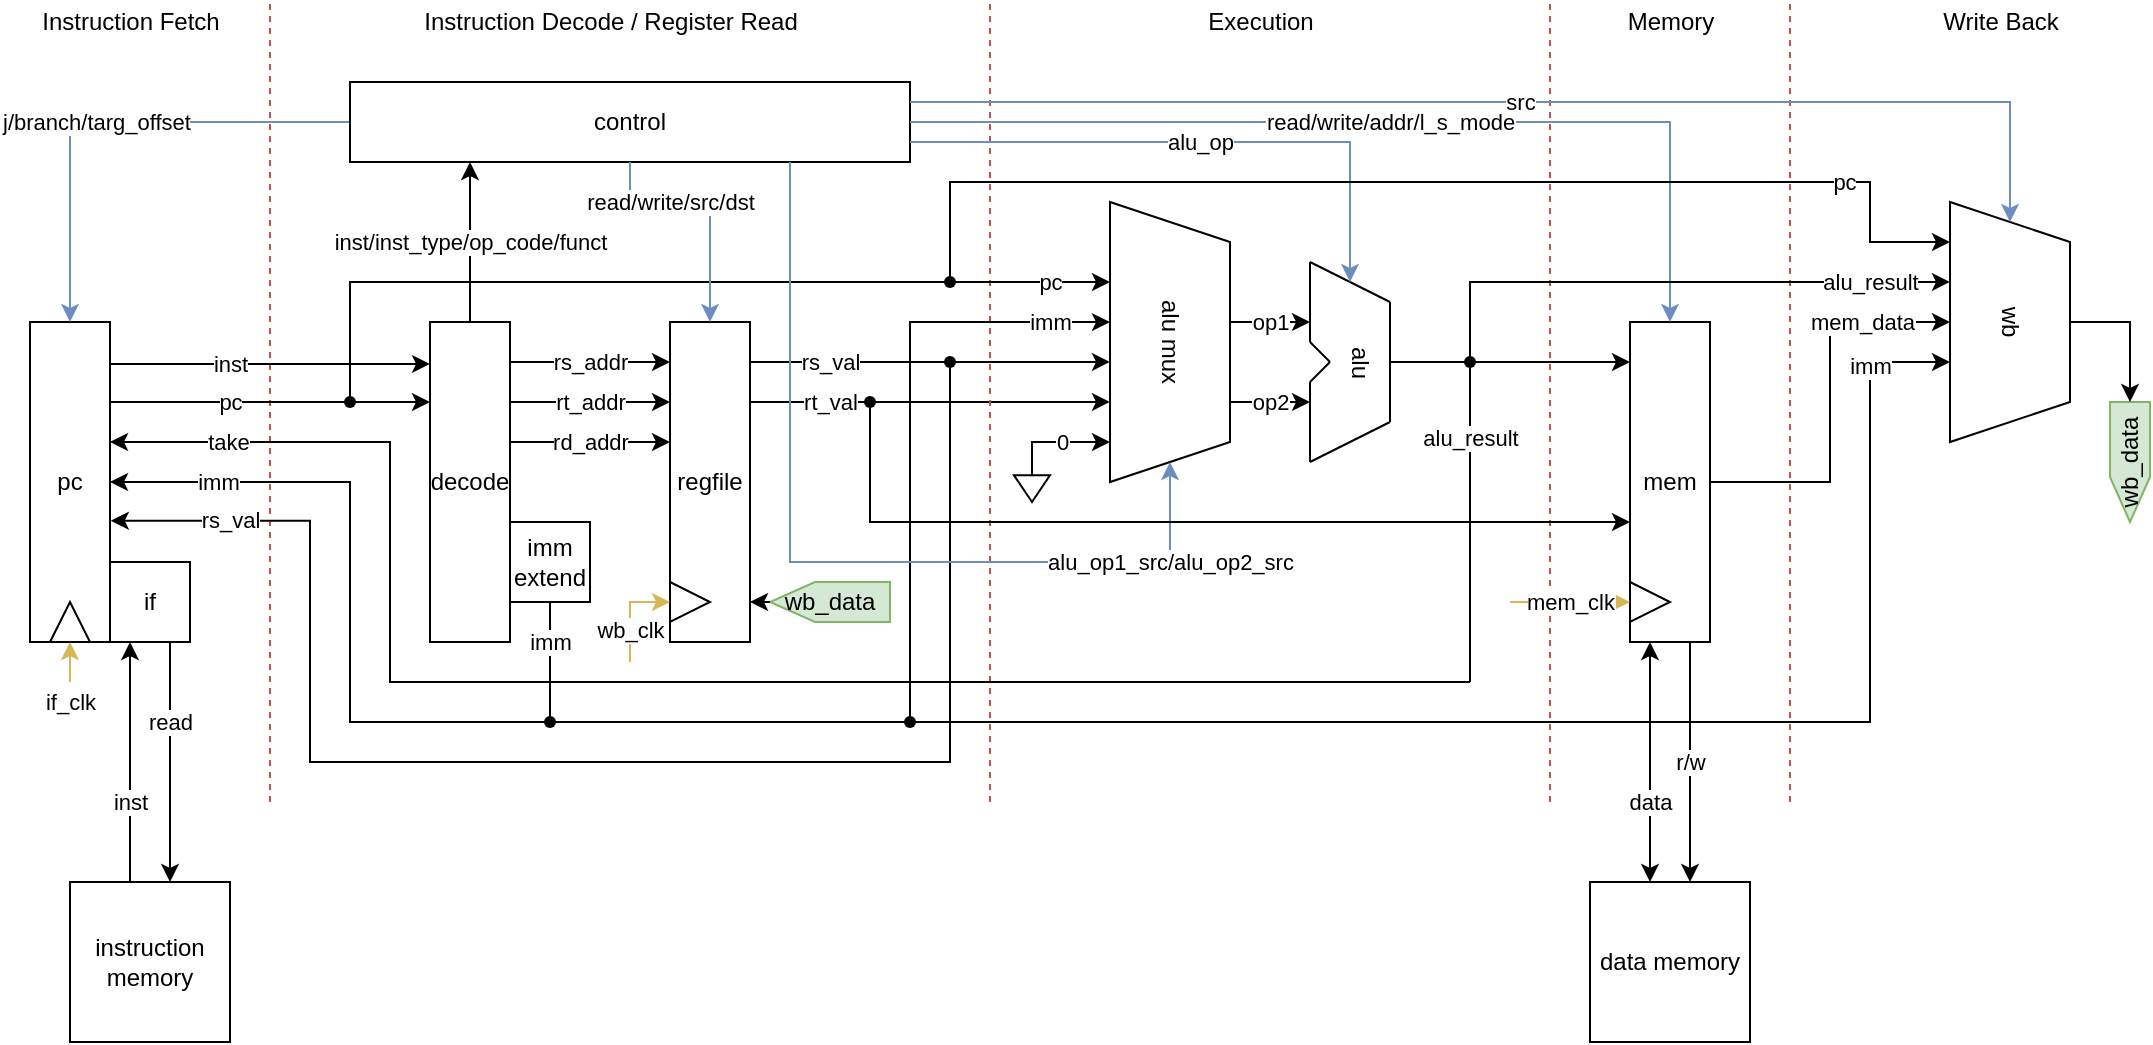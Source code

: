 <mxfile version="16.0.2" type="device"><diagram id="kXGXtVitnuVFbZN-tH9j" name="Page-1"><mxGraphModel dx="1261" dy="783" grid="1" gridSize="10" guides="1" tooltips="1" connect="1" arrows="1" fold="1" page="1" pageScale="1" pageWidth="1169" pageHeight="827" math="0" shadow="0"><root><mxCell id="0"/><mxCell id="1" parent="0"/><mxCell id="jANy_Va856jDarxAY1Pt-2" value="pc" style="rounded=0;whiteSpace=wrap;html=1;" parent="1" vertex="1"><mxGeometry x="40" y="200" width="40" height="160" as="geometry"/></mxCell><mxCell id="jANy_Va856jDarxAY1Pt-3" value="" style="endArrow=none;dashed=1;html=1;rounded=0;fillColor=#f8cecc;strokeColor=#b85450;" parent="1" edge="1"><mxGeometry width="50" height="50" relative="1" as="geometry"><mxPoint x="160" y="440" as="sourcePoint"/><mxPoint x="160" y="40" as="targetPoint"/></mxGeometry></mxCell><mxCell id="jANy_Va856jDarxAY1Pt-5" value="Instruction Fetch" style="text;html=1;align=center;verticalAlign=middle;resizable=0;points=[];autosize=1;strokeColor=none;fillColor=none;" parent="1" vertex="1"><mxGeometry x="40" y="40" width="100" height="20" as="geometry"/></mxCell><mxCell id="jANy_Va856jDarxAY1Pt-6" value="instruction memory" style="whiteSpace=wrap;html=1;aspect=fixed;" parent="1" vertex="1"><mxGeometry x="60" y="480" width="80" height="80" as="geometry"/></mxCell><mxCell id="jANy_Va856jDarxAY1Pt-7" value="if" style="whiteSpace=wrap;html=1;" parent="1" vertex="1"><mxGeometry x="80" y="320" width="40" height="40" as="geometry"/></mxCell><mxCell id="jANy_Va856jDarxAY1Pt-12" value="pc" style="endArrow=classic;html=1;rounded=0;exitX=1;exitY=0.25;exitDx=0;exitDy=0;entryX=0;entryY=0.25;entryDx=0;entryDy=0;" parent="1" source="jANy_Va856jDarxAY1Pt-2" target="jANy_Va856jDarxAY1Pt-22" edge="1"><mxGeometry x="-0.25" width="50" height="50" relative="1" as="geometry"><mxPoint x="80" y="279.6" as="sourcePoint"/><mxPoint x="280" y="240" as="targetPoint"/><mxPoint as="offset"/></mxGeometry></mxCell><mxCell id="jANy_Va856jDarxAY1Pt-14" value="inst" style="endArrow=classic;html=1;rounded=0;entryX=0;entryY=0.131;entryDx=0;entryDy=0;entryPerimeter=0;" parent="1" target="jANy_Va856jDarxAY1Pt-22" edge="1"><mxGeometry x="-0.25" width="50" height="50" relative="1" as="geometry"><mxPoint x="80" y="221" as="sourcePoint"/><mxPoint x="240" y="221" as="targetPoint"/><mxPoint as="offset"/></mxGeometry></mxCell><mxCell id="jANy_Va856jDarxAY1Pt-19" value="j/branch/targ_offset" style="edgeStyle=segmentEdgeStyle;endArrow=classic;html=1;rounded=0;exitX=0;exitY=0.5;exitDx=0;exitDy=0;entryX=0.5;entryY=0;entryDx=0;entryDy=0;fillColor=#dae8fc;strokeColor=#6c8ebf;" parent="1" source="jANy_Va856jDarxAY1Pt-23" target="jANy_Va856jDarxAY1Pt-2" edge="1"><mxGeometry x="0.072" width="50" height="50" relative="1" as="geometry"><mxPoint x="120" y="100" as="sourcePoint"/><mxPoint x="80" y="220" as="targetPoint"/><Array as="points"><mxPoint x="60" y="100"/></Array><mxPoint x="1" as="offset"/></mxGeometry></mxCell><mxCell id="jANy_Va856jDarxAY1Pt-20" value="read" style="endArrow=classic;html=1;rounded=0;entryX=0.625;entryY=0;entryDx=0;entryDy=0;exitX=0.75;exitY=1;exitDx=0;exitDy=0;entryPerimeter=0;" parent="1" source="jANy_Va856jDarxAY1Pt-7" target="jANy_Va856jDarxAY1Pt-6" edge="1"><mxGeometry x="-0.333" width="50" height="50" relative="1" as="geometry"><mxPoint x="130" y="360" as="sourcePoint"/><mxPoint x="200" y="390" as="targetPoint"/><mxPoint as="offset"/></mxGeometry></mxCell><mxCell id="jANy_Va856jDarxAY1Pt-21" value="inst" style="endArrow=classic;html=1;rounded=0;exitX=0.375;exitY=0;exitDx=0;exitDy=0;exitPerimeter=0;" parent="1" source="jANy_Va856jDarxAY1Pt-6" edge="1"><mxGeometry x="-0.333" width="50" height="50" relative="1" as="geometry"><mxPoint x="90" y="470" as="sourcePoint"/><mxPoint x="90" y="360" as="targetPoint"/><mxPoint as="offset"/></mxGeometry></mxCell><mxCell id="jANy_Va856jDarxAY1Pt-22" value="decode" style="rounded=0;whiteSpace=wrap;html=1;" parent="1" vertex="1"><mxGeometry x="240" y="200" width="40" height="160" as="geometry"/></mxCell><mxCell id="jANy_Va856jDarxAY1Pt-23" value="control" style="rounded=0;whiteSpace=wrap;html=1;" parent="1" vertex="1"><mxGeometry x="200" y="80" width="280" height="40" as="geometry"/></mxCell><mxCell id="jANy_Va856jDarxAY1Pt-26" value="inst/inst_type/op_code/funct" style="endArrow=classic;html=1;rounded=0;exitX=0.5;exitY=0;exitDx=0;exitDy=0;" parent="1" source="jANy_Va856jDarxAY1Pt-22" edge="1"><mxGeometry width="50" height="50" relative="1" as="geometry"><mxPoint x="300" y="200" as="sourcePoint"/><mxPoint x="260" y="120" as="targetPoint"/><mxPoint as="offset"/></mxGeometry></mxCell><mxCell id="jANy_Va856jDarxAY1Pt-28" value="Instruction Decode / Register Read" style="text;html=1;align=center;verticalAlign=middle;resizable=0;points=[];autosize=1;strokeColor=none;fillColor=none;" parent="1" vertex="1"><mxGeometry x="230" y="40" width="200" height="20" as="geometry"/></mxCell><mxCell id="jANy_Va856jDarxAY1Pt-29" value="regfile" style="whiteSpace=wrap;html=1;" parent="1" vertex="1"><mxGeometry x="360" y="200" width="40" height="160" as="geometry"/></mxCell><mxCell id="jANy_Va856jDarxAY1Pt-30" value="rt_addr" style="endArrow=classic;html=1;rounded=0;exitX=1;exitY=0.25;exitDx=0;exitDy=0;entryX=0;entryY=0.25;entryDx=0;entryDy=0;" parent="1" source="jANy_Va856jDarxAY1Pt-22" target="jANy_Va856jDarxAY1Pt-29" edge="1"><mxGeometry width="50" height="50" relative="1" as="geometry"><mxPoint x="240" y="340" as="sourcePoint"/><mxPoint x="290" y="290" as="targetPoint"/></mxGeometry></mxCell><mxCell id="jANy_Va856jDarxAY1Pt-31" value="rs_addr" style="endArrow=classic;html=1;rounded=0;" parent="1" edge="1"><mxGeometry width="50" height="50" relative="1" as="geometry"><mxPoint x="280" y="220" as="sourcePoint"/><mxPoint x="360" y="220" as="targetPoint"/></mxGeometry></mxCell><mxCell id="jANy_Va856jDarxAY1Pt-32" value="imm extend" style="whiteSpace=wrap;html=1;aspect=fixed;" parent="1" vertex="1"><mxGeometry x="280" y="300" width="40" height="40" as="geometry"/></mxCell><mxCell id="jANy_Va856jDarxAY1Pt-36" value="imm" style="edgeStyle=elbowEdgeStyle;elbow=horizontal;endArrow=classic;html=1;rounded=0;entryX=1;entryY=0.5;entryDx=0;entryDy=0;" parent="1" target="jANy_Va856jDarxAY1Pt-2" edge="1"><mxGeometry x="0.684" width="50" height="50" relative="1" as="geometry"><mxPoint x="300" y="400" as="sourcePoint"/><mxPoint x="280" y="340" as="targetPoint"/><Array as="points"><mxPoint x="200" y="350"/></Array><mxPoint as="offset"/></mxGeometry></mxCell><mxCell id="jANy_Va856jDarxAY1Pt-37" value="imm" style="endArrow=none;html=1;rounded=0;entryX=0.5;entryY=1;entryDx=0;entryDy=0;" parent="1" target="jANy_Va856jDarxAY1Pt-32" edge="1"><mxGeometry x="0.333" width="50" height="50" relative="1" as="geometry"><mxPoint x="300" y="400" as="sourcePoint"/><mxPoint x="240" y="340" as="targetPoint"/><mxPoint as="offset"/></mxGeometry></mxCell><mxCell id="jANy_Va856jDarxAY1Pt-41" value="rs_val" style="edgeStyle=elbowEdgeStyle;elbow=horizontal;endArrow=classic;html=1;rounded=0;entryX=0.571;entryY=1;entryDx=0;entryDy=0;entryPerimeter=0;" parent="1" target="Ykakdfic_UmWaNhS7Apf-10" edge="1"><mxGeometry x="-0.556" width="50" height="50" relative="1" as="geometry"><mxPoint x="400" y="220" as="sourcePoint"/><mxPoint x="560" y="220" as="targetPoint"/><mxPoint as="offset"/><Array as="points"><mxPoint x="550" y="220"/></Array></mxGeometry></mxCell><mxCell id="jANy_Va856jDarxAY1Pt-42" value="rt_val" style="edgeStyle=elbowEdgeStyle;elbow=horizontal;endArrow=classic;html=1;rounded=0;entryX=0.714;entryY=1;entryDx=0;entryDy=0;entryPerimeter=0;" parent="1" target="Ykakdfic_UmWaNhS7Apf-10" edge="1"><mxGeometry x="-0.556" width="50" height="50" relative="1" as="geometry"><mxPoint x="400" y="240" as="sourcePoint"/><mxPoint x="550" y="220" as="targetPoint"/><mxPoint as="offset"/><Array as="points"><mxPoint x="560" y="240"/><mxPoint x="540" y="240"/></Array></mxGeometry></mxCell><mxCell id="Ykakdfic_UmWaNhS7Apf-1" value="" style="endArrow=none;dashed=1;html=1;rounded=0;fillColor=#f8cecc;strokeColor=#b85450;" parent="1" edge="1"><mxGeometry width="50" height="50" relative="1" as="geometry"><mxPoint x="520" y="440" as="sourcePoint"/><mxPoint x="520" y="40" as="targetPoint"/></mxGeometry></mxCell><mxCell id="Ykakdfic_UmWaNhS7Apf-2" value="Execution" style="text;html=1;align=center;verticalAlign=middle;resizable=0;points=[];autosize=1;strokeColor=none;fillColor=none;" parent="1" vertex="1"><mxGeometry x="620" y="40" width="70" height="20" as="geometry"/></mxCell><mxCell id="Ykakdfic_UmWaNhS7Apf-3" value="pc" style="edgeStyle=elbowEdgeStyle;elbow=vertical;endArrow=classic;html=1;rounded=0;" parent="1" edge="1"><mxGeometry x="0.864" width="50" height="50" relative="1" as="geometry"><mxPoint x="200" y="240" as="sourcePoint"/><mxPoint x="580" y="180" as="targetPoint"/><Array as="points"><mxPoint x="230" y="180"/></Array><mxPoint as="offset"/></mxGeometry></mxCell><mxCell id="Ykakdfic_UmWaNhS7Apf-5" value="rs_val" style="edgeStyle=segmentEdgeStyle;endArrow=classic;html=1;rounded=0;entryX=1.01;entryY=0.621;entryDx=0;entryDy=0;entryPerimeter=0;" parent="1" target="jANy_Va856jDarxAY1Pt-2" edge="1"><mxGeometry x="0.839" width="50" height="50" relative="1" as="geometry"><mxPoint x="500" y="220" as="sourcePoint"/><mxPoint x="220" y="400" as="targetPoint"/><Array as="points"><mxPoint x="500" y="420"/><mxPoint x="180" y="420"/><mxPoint x="180" y="299"/></Array><mxPoint as="offset"/></mxGeometry></mxCell><mxCell id="Ykakdfic_UmWaNhS7Apf-10" value="alu mux" style="shape=trapezoid;perimeter=trapezoidPerimeter;whiteSpace=wrap;html=1;fixedSize=1;rotation=90;" parent="1" vertex="1"><mxGeometry x="540" y="180" width="140" height="60" as="geometry"/></mxCell><mxCell id="Ykakdfic_UmWaNhS7Apf-12" value="imm" style="edgeStyle=elbowEdgeStyle;elbow=horizontal;endArrow=classic;html=1;rounded=0;entryX=0.429;entryY=1;entryDx=0;entryDy=0;entryPerimeter=0;" parent="1" target="Ykakdfic_UmWaNhS7Apf-10" edge="1"><mxGeometry x="0.875" width="50" height="50" relative="1" as="geometry"><mxPoint x="300" y="400" as="sourcePoint"/><mxPoint x="420" y="270" as="targetPoint"/><Array as="points"><mxPoint x="480" y="210"/><mxPoint x="480" y="300"/><mxPoint x="510" y="200"/><mxPoint x="500" y="340"/></Array><mxPoint as="offset"/></mxGeometry></mxCell><mxCell id="Ykakdfic_UmWaNhS7Apf-13" value="alu_op1_src/alu_op2_src" style="edgeStyle=segmentEdgeStyle;endArrow=classic;html=1;rounded=0;fillColor=#dae8fc;strokeColor=#6c8ebf;" parent="1" target="Ykakdfic_UmWaNhS7Apf-10" edge="1"><mxGeometry x="0.773" width="50" height="50" relative="1" as="geometry"><mxPoint x="420" y="120" as="sourcePoint"/><mxPoint x="610" y="140" as="targetPoint"/><Array as="points"><mxPoint x="420" y="320"/><mxPoint x="610" y="320"/></Array><mxPoint as="offset"/></mxGeometry></mxCell><mxCell id="Ykakdfic_UmWaNhS7Apf-15" value="" style="pointerEvents=1;verticalLabelPosition=bottom;shadow=0;dashed=0;align=center;html=1;verticalAlign=top;shape=mxgraph.electrical.signal_sources.signal_ground;" parent="1" vertex="1"><mxGeometry x="532" y="270" width="18" height="20" as="geometry"/></mxCell><mxCell id="Ykakdfic_UmWaNhS7Apf-17" value="0" style="edgeStyle=segmentEdgeStyle;endArrow=classic;html=1;rounded=0;exitX=0.5;exitY=0;exitDx=0;exitDy=0;exitPerimeter=0;" parent="1" source="Ykakdfic_UmWaNhS7Apf-15" edge="1"><mxGeometry width="50" height="50" relative="1" as="geometry"><mxPoint x="520" y="320" as="sourcePoint"/><mxPoint x="580" y="260" as="targetPoint"/><Array as="points"><mxPoint x="541" y="260"/></Array></mxGeometry></mxCell><mxCell id="Ykakdfic_UmWaNhS7Apf-23" value="" style="endArrow=none;html=1;rounded=0;" parent="1" edge="1"><mxGeometry width="50" height="50" relative="1" as="geometry"><mxPoint x="680" y="210" as="sourcePoint"/><mxPoint x="690" y="220" as="targetPoint"/></mxGeometry></mxCell><mxCell id="Ykakdfic_UmWaNhS7Apf-24" value="" style="endArrow=none;html=1;rounded=0;" parent="1" edge="1"><mxGeometry width="50" height="50" relative="1" as="geometry"><mxPoint x="680" y="230" as="sourcePoint"/><mxPoint x="690" y="220" as="targetPoint"/></mxGeometry></mxCell><mxCell id="Ykakdfic_UmWaNhS7Apf-25" value="" style="endArrow=none;html=1;rounded=0;" parent="1" edge="1"><mxGeometry width="50" height="50" relative="1" as="geometry"><mxPoint x="680" y="210" as="sourcePoint"/><mxPoint x="680" y="170" as="targetPoint"/></mxGeometry></mxCell><mxCell id="Ykakdfic_UmWaNhS7Apf-26" value="" style="endArrow=none;html=1;rounded=0;" parent="1" edge="1"><mxGeometry width="50" height="50" relative="1" as="geometry"><mxPoint x="680" y="230" as="sourcePoint"/><mxPoint x="680" y="270" as="targetPoint"/></mxGeometry></mxCell><mxCell id="Ykakdfic_UmWaNhS7Apf-27" value="" style="endArrow=none;html=1;rounded=0;" parent="1" edge="1"><mxGeometry width="50" height="50" relative="1" as="geometry"><mxPoint x="680" y="270" as="sourcePoint"/><mxPoint x="720" y="250" as="targetPoint"/></mxGeometry></mxCell><mxCell id="Ykakdfic_UmWaNhS7Apf-28" value="" style="endArrow=none;html=1;rounded=0;" parent="1" edge="1"><mxGeometry width="50" height="50" relative="1" as="geometry"><mxPoint x="680" y="170" as="sourcePoint"/><mxPoint x="720" y="190" as="targetPoint"/></mxGeometry></mxCell><mxCell id="Ykakdfic_UmWaNhS7Apf-29" value="" style="endArrow=none;html=1;rounded=0;" parent="1" edge="1"><mxGeometry width="50" height="50" relative="1" as="geometry"><mxPoint x="720" y="250" as="sourcePoint"/><mxPoint x="720" y="190" as="targetPoint"/></mxGeometry></mxCell><mxCell id="Ykakdfic_UmWaNhS7Apf-30" value="alu" style="text;html=1;align=center;verticalAlign=middle;resizable=0;points=[];autosize=1;strokeColor=none;fillColor=none;rotation=90;" parent="1" vertex="1"><mxGeometry x="690" y="210" width="30" height="20" as="geometry"/></mxCell><mxCell id="Ykakdfic_UmWaNhS7Apf-31" value="op1" style="endArrow=classic;html=1;rounded=0;" parent="1" edge="1"><mxGeometry width="50" height="50" relative="1" as="geometry"><mxPoint x="640" y="200" as="sourcePoint"/><mxPoint x="680" y="200" as="targetPoint"/><mxPoint as="offset"/></mxGeometry></mxCell><mxCell id="Ykakdfic_UmWaNhS7Apf-32" value="op2" style="endArrow=classic;html=1;rounded=0;" parent="1" edge="1"><mxGeometry width="50" height="50" relative="1" as="geometry"><mxPoint x="640" y="240" as="sourcePoint"/><mxPoint x="680" y="240" as="targetPoint"/></mxGeometry></mxCell><mxCell id="Ykakdfic_UmWaNhS7Apf-34" value="alu_op" style="edgeStyle=segmentEdgeStyle;endArrow=classic;html=1;rounded=0;exitX=1;exitY=0.75;exitDx=0;exitDy=0;fillColor=#dae8fc;strokeColor=#6c8ebf;" parent="1" source="jANy_Va856jDarxAY1Pt-23" edge="1"><mxGeometry width="50" height="50" relative="1" as="geometry"><mxPoint x="470" y="200" as="sourcePoint"/><mxPoint x="700" y="180" as="targetPoint"/></mxGeometry></mxCell><mxCell id="Ykakdfic_UmWaNhS7Apf-37" value="alu_result" style="endArrow=none;html=1;rounded=0;" parent="1" edge="1"><mxGeometry x="-0.222" width="50" height="50" relative="1" as="geometry"><mxPoint x="720" y="220" as="sourcePoint"/><mxPoint x="760" y="380" as="targetPoint"/><Array as="points"><mxPoint x="760" y="220"/></Array><mxPoint as="offset"/></mxGeometry></mxCell><mxCell id="Ykakdfic_UmWaNhS7Apf-38" value="take" style="edgeStyle=elbowEdgeStyle;elbow=horizontal;endArrow=classic;html=1;rounded=0;entryX=1;entryY=0.375;entryDx=0;entryDy=0;entryPerimeter=0;" parent="1" target="jANy_Va856jDarxAY1Pt-2" edge="1"><mxGeometry x="0.854" width="50" height="50" relative="1" as="geometry"><mxPoint x="760" y="380" as="sourcePoint"/><mxPoint x="130" y="260" as="targetPoint"/><Array as="points"><mxPoint x="220" y="320"/></Array><mxPoint as="offset"/></mxGeometry></mxCell><mxCell id="Ykakdfic_UmWaNhS7Apf-40" value="read/write/src/dst" style="edgeStyle=elbowEdgeStyle;elbow=vertical;endArrow=classic;html=1;rounded=0;exitX=0.5;exitY=1;exitDx=0;exitDy=0;entryX=0.5;entryY=0;entryDx=0;entryDy=0;fillColor=#dae8fc;strokeColor=#6c8ebf;" parent="1" source="jANy_Va856jDarxAY1Pt-23" target="jANy_Va856jDarxAY1Pt-29" edge="1"><mxGeometry x="-0.333" width="50" height="50" relative="1" as="geometry"><mxPoint x="330" y="190" as="sourcePoint"/><mxPoint x="380" y="140" as="targetPoint"/><Array as="points"><mxPoint x="340" y="140"/><mxPoint x="340" y="140"/><mxPoint x="350" y="140"/></Array><mxPoint as="offset"/></mxGeometry></mxCell><mxCell id="Ykakdfic_UmWaNhS7Apf-42" value="" style="endArrow=none;dashed=1;html=1;rounded=0;fillColor=#f8cecc;strokeColor=#b85450;" parent="1" edge="1"><mxGeometry width="50" height="50" relative="1" as="geometry"><mxPoint x="800" y="440" as="sourcePoint"/><mxPoint x="800" y="40" as="targetPoint"/></mxGeometry></mxCell><mxCell id="Ykakdfic_UmWaNhS7Apf-43" value="mem" style="whiteSpace=wrap;html=1;" parent="1" vertex="1"><mxGeometry x="840" y="200" width="40" height="160" as="geometry"/></mxCell><mxCell id="Ykakdfic_UmWaNhS7Apf-44" value="read/write/addr/l_s_mode" style="edgeStyle=segmentEdgeStyle;endArrow=classic;html=1;rounded=0;exitX=1;exitY=0.5;exitDx=0;exitDy=0;fillColor=#dae8fc;strokeColor=#6c8ebf;" parent="1" source="jANy_Va856jDarxAY1Pt-23" edge="1"><mxGeometry width="50" height="50" relative="1" as="geometry"><mxPoint x="590" y="90" as="sourcePoint"/><mxPoint x="860" y="200" as="targetPoint"/><Array as="points"><mxPoint x="860" y="100"/><mxPoint x="860" y="200"/></Array></mxGeometry></mxCell><mxCell id="Ykakdfic_UmWaNhS7Apf-45" value="" style="edgeStyle=segmentEdgeStyle;endArrow=classic;html=1;rounded=0;entryX=0;entryY=0.625;entryDx=0;entryDy=0;entryPerimeter=0;" parent="1" target="Ykakdfic_UmWaNhS7Apf-43" edge="1"><mxGeometry width="50" height="50" relative="1" as="geometry"><mxPoint x="460" y="240" as="sourcePoint"/><mxPoint x="830" y="300" as="targetPoint"/><Array as="points"><mxPoint x="460" y="300"/></Array></mxGeometry></mxCell><mxCell id="Ykakdfic_UmWaNhS7Apf-46" value="" style="endArrow=classic;html=1;rounded=0;entryX=0;entryY=0.125;entryDx=0;entryDy=0;entryPerimeter=0;" parent="1" target="Ykakdfic_UmWaNhS7Apf-43" edge="1"><mxGeometry width="50" height="50" relative="1" as="geometry"><mxPoint x="740" y="220" as="sourcePoint"/><mxPoint x="750" y="220" as="targetPoint"/></mxGeometry></mxCell><mxCell id="Ykakdfic_UmWaNhS7Apf-49" value="data memory" style="whiteSpace=wrap;html=1;aspect=fixed;" parent="1" vertex="1"><mxGeometry x="820" y="480" width="80" height="80" as="geometry"/></mxCell><mxCell id="Ykakdfic_UmWaNhS7Apf-50" value="r/w" style="endArrow=classic;html=1;rounded=0;exitX=0.75;exitY=1;exitDx=0;exitDy=0;entryX=0.625;entryY=0;entryDx=0;entryDy=0;entryPerimeter=0;" parent="1" source="Ykakdfic_UmWaNhS7Apf-43" target="Ykakdfic_UmWaNhS7Apf-49" edge="1"><mxGeometry width="50" height="50" relative="1" as="geometry"><mxPoint x="890" y="360" as="sourcePoint"/><mxPoint x="870" y="470" as="targetPoint"/><mxPoint as="offset"/></mxGeometry></mxCell><mxCell id="Ykakdfic_UmWaNhS7Apf-52" value="data" style="endArrow=classic;startArrow=classic;html=1;rounded=0;exitX=0.375;exitY=0;exitDx=0;exitDy=0;exitPerimeter=0;" parent="1" source="Ykakdfic_UmWaNhS7Apf-49" edge="1"><mxGeometry x="-0.333" width="50" height="50" relative="1" as="geometry"><mxPoint x="750" y="440" as="sourcePoint"/><mxPoint x="850" y="360" as="targetPoint"/><mxPoint as="offset"/></mxGeometry></mxCell><mxCell id="Ykakdfic_UmWaNhS7Apf-53" value="Memory" style="text;html=1;align=center;verticalAlign=middle;resizable=0;points=[];autosize=1;strokeColor=none;fillColor=none;" parent="1" vertex="1"><mxGeometry x="830" y="40" width="60" height="20" as="geometry"/></mxCell><mxCell id="Ykakdfic_UmWaNhS7Apf-54" value="" style="endArrow=none;dashed=1;html=1;rounded=0;fillColor=#f8cecc;strokeColor=#b85450;" parent="1" edge="1"><mxGeometry width="50" height="50" relative="1" as="geometry"><mxPoint x="920" y="440" as="sourcePoint"/><mxPoint x="920" y="40" as="targetPoint"/></mxGeometry></mxCell><mxCell id="Ykakdfic_UmWaNhS7Apf-55" value="rd_addr" style="endArrow=classic;html=1;rounded=0;exitX=1;exitY=0.25;exitDx=0;exitDy=0;entryX=0;entryY=0.25;entryDx=0;entryDy=0;" parent="1" edge="1"><mxGeometry width="50" height="50" relative="1" as="geometry"><mxPoint x="280" y="260" as="sourcePoint"/><mxPoint x="360" y="260" as="targetPoint"/></mxGeometry></mxCell><mxCell id="Ykakdfic_UmWaNhS7Apf-56" value="Write Back" style="text;html=1;align=center;verticalAlign=middle;resizable=0;points=[];autosize=1;strokeColor=none;fillColor=none;" parent="1" vertex="1"><mxGeometry x="990" y="40" width="70" height="20" as="geometry"/></mxCell><mxCell id="Ykakdfic_UmWaNhS7Apf-58" value="wb" style="shape=trapezoid;perimeter=trapezoidPerimeter;whiteSpace=wrap;html=1;fixedSize=1;rotation=90;" parent="1" vertex="1"><mxGeometry x="970" y="170" width="120" height="60" as="geometry"/></mxCell><mxCell id="Ykakdfic_UmWaNhS7Apf-64" value="pc" style="edgeStyle=segmentEdgeStyle;endArrow=classic;html=1;rounded=0;entryX=0.167;entryY=1;entryDx=0;entryDy=0;entryPerimeter=0;" parent="1" target="Ykakdfic_UmWaNhS7Apf-58" edge="1"><mxGeometry x="0.714" width="50" height="50" relative="1" as="geometry"><mxPoint x="500" y="180" as="sourcePoint"/><mxPoint x="960" y="170" as="targetPoint"/><Array as="points"><mxPoint x="500" y="130"/><mxPoint x="960" y="130"/><mxPoint x="960" y="160"/></Array><mxPoint as="offset"/></mxGeometry></mxCell><mxCell id="Ykakdfic_UmWaNhS7Apf-83" value="src" style="endArrow=classic;html=1;rounded=0;exitX=1;exitY=0.25;exitDx=0;exitDy=0;entryX=0;entryY=0.5;entryDx=0;entryDy=0;fillColor=#dae8fc;strokeColor=#6c8ebf;" parent="1" source="jANy_Va856jDarxAY1Pt-23" target="Ykakdfic_UmWaNhS7Apf-58" edge="1"><mxGeometry width="50" height="50" relative="1" as="geometry"><mxPoint x="730" y="250" as="sourcePoint"/><mxPoint x="1000" y="90" as="targetPoint"/><Array as="points"><mxPoint x="1030" y="90"/></Array></mxGeometry></mxCell><mxCell id="Ykakdfic_UmWaNhS7Apf-84" value="alu_result" style="endArrow=classic;html=1;rounded=0;entryX=0.333;entryY=1;entryDx=0;entryDy=0;entryPerimeter=0;" parent="1" target="Ykakdfic_UmWaNhS7Apf-58" edge="1"><mxGeometry x="0.714" width="50" height="50" relative="1" as="geometry"><mxPoint x="760" y="220" as="sourcePoint"/><mxPoint x="900" y="190" as="targetPoint"/><Array as="points"><mxPoint x="760" y="180"/><mxPoint x="930" y="180"/></Array><mxPoint as="offset"/></mxGeometry></mxCell><mxCell id="Ykakdfic_UmWaNhS7Apf-85" value="mem_data" style="endArrow=classic;html=1;rounded=0;exitX=1;exitY=0.5;exitDx=0;exitDy=0;entryX=0.5;entryY=1;entryDx=0;entryDy=0;" parent="1" source="Ykakdfic_UmWaNhS7Apf-43" target="Ykakdfic_UmWaNhS7Apf-58" edge="1"><mxGeometry x="0.556" width="50" height="50" relative="1" as="geometry"><mxPoint x="830" y="290" as="sourcePoint"/><mxPoint x="1000" y="220" as="targetPoint"/><Array as="points"><mxPoint x="940" y="280"/><mxPoint x="940" y="200"/></Array><mxPoint as="offset"/></mxGeometry></mxCell><mxCell id="Ykakdfic_UmWaNhS7Apf-86" value="imm" style="endArrow=classic;html=1;rounded=0;entryX=0.667;entryY=1;entryDx=0;entryDy=0;entryPerimeter=0;" parent="1" target="Ykakdfic_UmWaNhS7Apf-58" edge="1"><mxGeometry x="0.882" width="50" height="50" relative="1" as="geometry"><mxPoint x="480" y="400" as="sourcePoint"/><mxPoint x="980" y="260" as="targetPoint"/><Array as="points"><mxPoint x="960" y="400"/><mxPoint x="960" y="220"/></Array><mxPoint as="offset"/></mxGeometry></mxCell><mxCell id="Ykakdfic_UmWaNhS7Apf-87" value="wb_data" style="shape=offPageConnector;whiteSpace=wrap;html=1;rotation=0;horizontal=0;verticalAlign=middle;fillColor=#d5e8d4;strokeColor=#82b366;" parent="1" vertex="1"><mxGeometry x="1080" y="240" width="20" height="60" as="geometry"/></mxCell><mxCell id="Ykakdfic_UmWaNhS7Apf-88" value="" style="edgeStyle=segmentEdgeStyle;endArrow=classic;html=1;rounded=0;entryX=0.5;entryY=0;entryDx=0;entryDy=0;exitX=0.5;exitY=0;exitDx=0;exitDy=0;" parent="1" source="Ykakdfic_UmWaNhS7Apf-58" target="Ykakdfic_UmWaNhS7Apf-87" edge="1"><mxGeometry width="50" height="50" relative="1" as="geometry"><mxPoint x="1065" y="200" as="sourcePoint"/><mxPoint x="1115" y="150" as="targetPoint"/></mxGeometry></mxCell><mxCell id="Ykakdfic_UmWaNhS7Apf-89" value="wb_data" style="shape=offPageConnector;whiteSpace=wrap;html=1;rotation=90;fillColor=#d5e8d4;strokeColor=#82b366;horizontal=0;" parent="1" vertex="1"><mxGeometry x="430" y="310" width="20" height="60" as="geometry"/></mxCell><mxCell id="Ykakdfic_UmWaNhS7Apf-90" value="" style="endArrow=classic;html=1;rounded=0;exitX=0.5;exitY=1;exitDx=0;exitDy=0;entryX=1;entryY=0.875;entryDx=0;entryDy=0;entryPerimeter=0;" parent="1" source="Ykakdfic_UmWaNhS7Apf-89" target="jANy_Va856jDarxAY1Pt-29" edge="1"><mxGeometry width="50" height="50" relative="1" as="geometry"><mxPoint x="510" y="320" as="sourcePoint"/><mxPoint x="560" y="270" as="targetPoint"/></mxGeometry></mxCell><mxCell id="Ykakdfic_UmWaNhS7Apf-93" value="" style="shape=waypoint;sketch=0;fillStyle=solid;size=6;pointerEvents=1;points=[];fillColor=none;resizable=0;rotatable=0;perimeter=centerPerimeter;snapToPoint=1;connectable=0;allowArrows=0;recursiveResize=0;" parent="1" vertex="1"><mxGeometry x="460" y="380" width="40" height="40" as="geometry"/></mxCell><mxCell id="Ykakdfic_UmWaNhS7Apf-94" value="" style="shape=waypoint;sketch=0;fillStyle=solid;size=6;pointerEvents=1;points=[];fillColor=none;resizable=0;rotatable=0;perimeter=centerPerimeter;snapToPoint=1;connectable=0;allowArrows=0;recursiveResize=0;" parent="1" vertex="1"><mxGeometry x="280" y="380" width="40" height="40" as="geometry"/></mxCell><mxCell id="Ykakdfic_UmWaNhS7Apf-95" value="" style="shape=waypoint;sketch=0;fillStyle=solid;size=6;pointerEvents=1;points=[];fillColor=none;resizable=0;rotatable=0;perimeter=centerPerimeter;snapToPoint=1;connectable=0;allowArrows=0;recursiveResize=0;" parent="1" vertex="1"><mxGeometry x="180" y="220" width="40" height="40" as="geometry"/></mxCell><mxCell id="Ykakdfic_UmWaNhS7Apf-96" value="" style="shape=waypoint;sketch=0;fillStyle=solid;size=6;pointerEvents=1;points=[];fillColor=none;resizable=0;rotatable=0;perimeter=centerPerimeter;snapToPoint=1;connectable=0;allowArrows=0;recursiveResize=0;" parent="1" vertex="1"><mxGeometry x="480" y="200" width="40" height="40" as="geometry"/></mxCell><mxCell id="Ykakdfic_UmWaNhS7Apf-97" value="" style="shape=waypoint;sketch=0;fillStyle=solid;size=6;pointerEvents=1;points=[];fillColor=none;resizable=0;rotatable=0;perimeter=centerPerimeter;snapToPoint=1;connectable=0;allowArrows=0;recursiveResize=0;" parent="1" vertex="1"><mxGeometry x="740" y="200" width="40" height="40" as="geometry"/></mxCell><mxCell id="Ykakdfic_UmWaNhS7Apf-98" value="" style="shape=waypoint;sketch=0;fillStyle=solid;size=6;pointerEvents=1;points=[];fillColor=none;resizable=0;rotatable=0;perimeter=centerPerimeter;snapToPoint=1;connectable=0;allowArrows=0;recursiveResize=0;" parent="1" vertex="1"><mxGeometry x="440" y="220" width="40" height="40" as="geometry"/></mxCell><mxCell id="Ykakdfic_UmWaNhS7Apf-99" value="" style="shape=waypoint;sketch=0;fillStyle=solid;size=6;pointerEvents=1;points=[];fillColor=none;resizable=0;rotatable=0;perimeter=centerPerimeter;snapToPoint=1;connectable=0;allowArrows=0;recursiveResize=0;" parent="1" vertex="1"><mxGeometry x="480" y="160" width="40" height="40" as="geometry"/></mxCell><mxCell id="8yU01PT0Piwa1YBttkUz-11" value="" style="triangle;whiteSpace=wrap;html=1;rotation=-90;" parent="1" vertex="1"><mxGeometry x="50" y="340" width="20" height="20" as="geometry"/></mxCell><mxCell id="8yU01PT0Piwa1YBttkUz-14" value="" style="triangle;whiteSpace=wrap;html=1;rotation=0;" parent="1" vertex="1"><mxGeometry x="840" y="330" width="20" height="20" as="geometry"/></mxCell><mxCell id="8yU01PT0Piwa1YBttkUz-16" value="if_clk" style="endArrow=classic;html=1;rounded=0;fillColor=#fff2cc;strokeColor=#d6b656;entryX=0;entryY=0.5;entryDx=0;entryDy=0;" parent="1" target="8yU01PT0Piwa1YBttkUz-11" edge="1"><mxGeometry x="-1" y="-10" width="50" height="50" relative="1" as="geometry"><mxPoint x="60" y="380" as="sourcePoint"/><mxPoint x="410" y="490" as="targetPoint"/><mxPoint x="-10" y="10" as="offset"/></mxGeometry></mxCell><mxCell id="8yU01PT0Piwa1YBttkUz-17" value="" style="triangle;whiteSpace=wrap;html=1;rotation=0;" parent="1" vertex="1"><mxGeometry x="360" y="330" width="20" height="20" as="geometry"/></mxCell><mxCell id="8yU01PT0Piwa1YBttkUz-22" value="mem_clk" style="endArrow=classic;html=1;rounded=0;fillColor=#fff2cc;strokeColor=#d6b656;entryX=0;entryY=0.5;entryDx=0;entryDy=0;" parent="1" target="8yU01PT0Piwa1YBttkUz-14" edge="1"><mxGeometry width="50" height="50" relative="1" as="geometry"><mxPoint x="780" y="340" as="sourcePoint"/><mxPoint x="530" y="490" as="targetPoint"/></mxGeometry></mxCell><mxCell id="8yU01PT0Piwa1YBttkUz-23" value="wb_clk" style="endArrow=classic;html=1;rounded=0;fillColor=#fff2cc;strokeColor=#d6b656;entryX=0;entryY=0.5;entryDx=0;entryDy=0;" parent="1" target="8yU01PT0Piwa1YBttkUz-17" edge="1"><mxGeometry x="-0.333" width="50" height="50" relative="1" as="geometry"><mxPoint x="340" y="370" as="sourcePoint"/><mxPoint x="570" y="490" as="targetPoint"/><Array as="points"><mxPoint x="340" y="340"/></Array><mxPoint as="offset"/></mxGeometry></mxCell></root></mxGraphModel></diagram></mxfile>